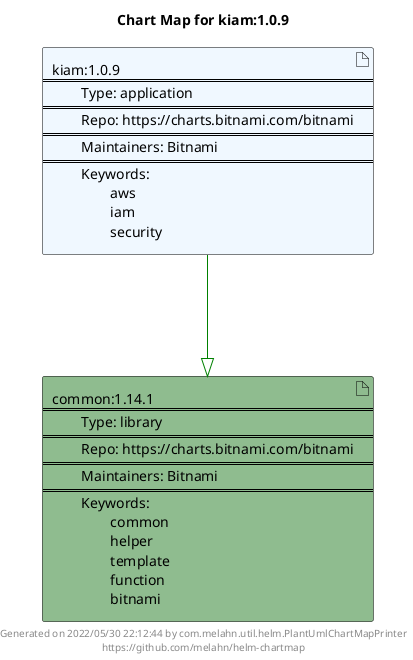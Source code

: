 @startuml
skinparam linetype ortho
skinparam backgroundColor white
skinparam usecaseBorderColor black
skinparam usecaseArrowColor LightSlateGray
skinparam artifactBorderColor black
skinparam artifactArrowColor LightSlateGray

title Chart Map for kiam:1.0.9

'There are 2 referenced Helm Charts
artifact "common:1.14.1\n====\n\tType: library\n====\n\tRepo: https://charts.bitnami.com/bitnami\n====\n\tMaintainers: Bitnami\n====\n\tKeywords: \n\t\tcommon\n\t\thelper\n\t\ttemplate\n\t\tfunction\n\t\tbitnami" as common_1_14_1 #DarkSeaGreen
artifact "kiam:1.0.9\n====\n\tType: application\n====\n\tRepo: https://charts.bitnami.com/bitnami\n====\n\tMaintainers: Bitnami\n====\n\tKeywords: \n\t\taws\n\t\tiam\n\t\tsecurity" as kiam_1_0_9 #AliceBlue

'There are 0 referenced Docker Images

'Chart Dependencies
kiam_1_0_9--[#green]-|>common_1_14_1

center footer Generated on 2022/05/30 22:12:44 by com.melahn.util.helm.PlantUmlChartMapPrinter\nhttps://github.com/melahn/helm-chartmap
@enduml
